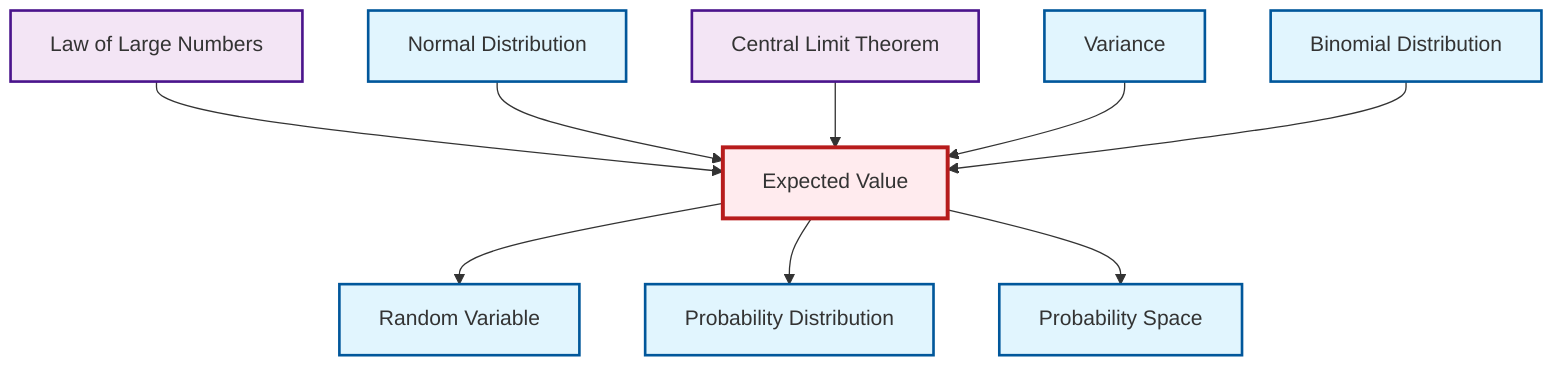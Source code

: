 graph TD
    classDef definition fill:#e1f5fe,stroke:#01579b,stroke-width:2px
    classDef theorem fill:#f3e5f5,stroke:#4a148c,stroke-width:2px
    classDef axiom fill:#fff3e0,stroke:#e65100,stroke-width:2px
    classDef example fill:#e8f5e9,stroke:#1b5e20,stroke-width:2px
    classDef current fill:#ffebee,stroke:#b71c1c,stroke-width:3px
    thm-central-limit["Central Limit Theorem"]:::theorem
    def-random-variable["Random Variable"]:::definition
    def-normal-distribution["Normal Distribution"]:::definition
    def-expectation["Expected Value"]:::definition
    def-probability-distribution["Probability Distribution"]:::definition
    def-probability-space["Probability Space"]:::definition
    thm-law-of-large-numbers["Law of Large Numbers"]:::theorem
    def-binomial-distribution["Binomial Distribution"]:::definition
    def-variance["Variance"]:::definition
    thm-law-of-large-numbers --> def-expectation
    def-expectation --> def-random-variable
    def-normal-distribution --> def-expectation
    thm-central-limit --> def-expectation
    def-variance --> def-expectation
    def-expectation --> def-probability-distribution
    def-expectation --> def-probability-space
    def-binomial-distribution --> def-expectation
    class def-expectation current